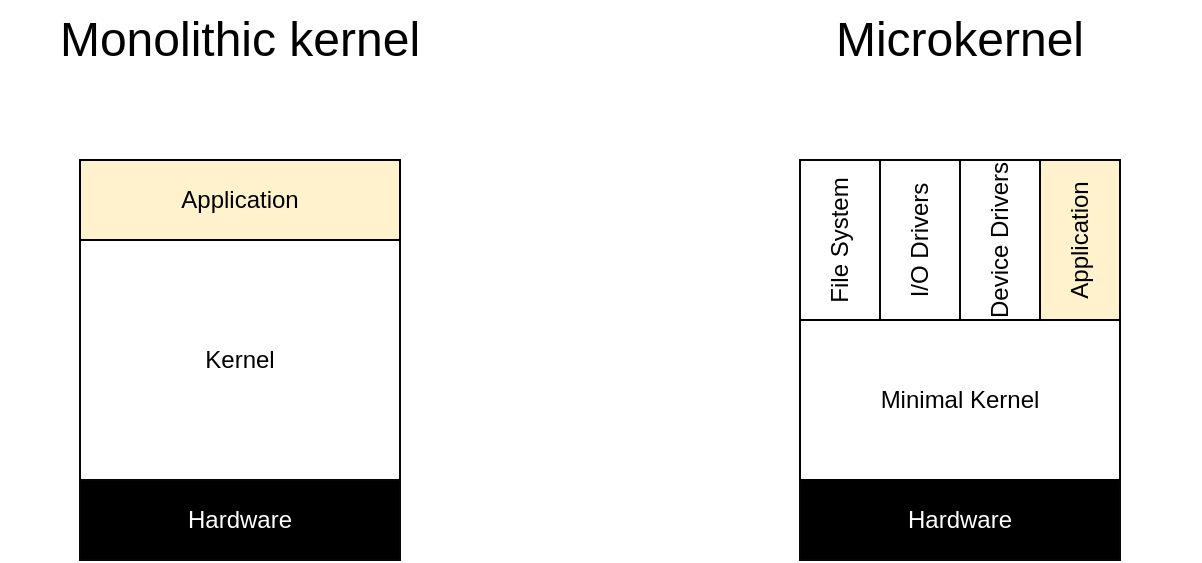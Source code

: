 <mxfile version="10.7.5" type="device"><diagram id="DTJkB2WlhLVEcUrhdZqd" name="Page-1"><mxGraphModel dx="1327" dy="776" grid="1" gridSize="10" guides="1" tooltips="1" connect="1" arrows="1" fold="1" page="1" pageScale="1" pageWidth="827" pageHeight="1169" math="0" shadow="0"><root><mxCell id="0"/><mxCell id="1" parent="0"/><mxCell id="24Zaq1mjrVYwAzOMuMmD-22" value="I/O Drivers&lt;br&gt;" style="rounded=0;whiteSpace=wrap;html=1;strokeColor=#050505;fillColor=#FFFFFF;fontColor=#000000;horizontal=0;" parent="1" vertex="1"><mxGeometry x="560" y="120" width="40" height="80" as="geometry"/></mxCell><mxCell id="24Zaq1mjrVYwAzOMuMmD-21" value="File System" style="rounded=0;whiteSpace=wrap;html=1;strokeColor=#050505;fillColor=#FFFFFF;fontColor=#000000;horizontal=0;" parent="1" vertex="1"><mxGeometry x="520" y="120" width="40" height="80" as="geometry"/></mxCell><mxCell id="24Zaq1mjrVYwAzOMuMmD-20" value="Device Drivers" style="rounded=0;whiteSpace=wrap;html=1;strokeColor=#050505;fillColor=#FFFFFF;fontColor=#000000;horizontal=0;" parent="1" vertex="1"><mxGeometry x="600" y="120" width="40" height="80" as="geometry"/></mxCell><mxCell id="24Zaq1mjrVYwAzOMuMmD-19" value="Kernel&lt;br&gt;" style="rounded=0;whiteSpace=wrap;html=1;strokeColor=#050505;fillColor=#FFFFFF;fontColor=#000000;" parent="1" vertex="1"><mxGeometry x="160" y="160" width="160" height="120" as="geometry"/></mxCell><mxCell id="24Zaq1mjrVYwAzOMuMmD-15" value="Application" style="rounded=0;whiteSpace=wrap;html=1;fillColor=#fff2cc;strokeColor=#050402;horizontal=0;" parent="1" vertex="1"><mxGeometry x="640" y="120" width="40" height="80" as="geometry"/></mxCell><mxCell id="24Zaq1mjrVYwAzOMuMmD-2" value="Hardware" style="rounded=0;whiteSpace=wrap;html=1;fillColor=#000000;strokeColor=#050505;fontColor=#FFFFFF;" parent="1" vertex="1"><mxGeometry x="160" y="280" width="160" height="40" as="geometry"/></mxCell><mxCell id="24Zaq1mjrVYwAzOMuMmD-6" value="Application" style="rounded=0;whiteSpace=wrap;html=1;strokeColor=#000000;fillColor=#fff2cc;" parent="1" vertex="1"><mxGeometry x="160" y="120" width="160" height="40" as="geometry"/></mxCell><mxCell id="24Zaq1mjrVYwAzOMuMmD-9" value="Hardware" style="rounded=0;whiteSpace=wrap;html=1;fillColor=#000000;strokeColor=#050505;fontColor=#FFFFFF;" parent="1" vertex="1"><mxGeometry x="520" y="280" width="160" height="40" as="geometry"/></mxCell><mxCell id="24Zaq1mjrVYwAzOMuMmD-10" value="Minimal Kernel&lt;br&gt;" style="rounded=0;whiteSpace=wrap;html=1;" parent="1" vertex="1"><mxGeometry x="520" y="200" width="160" height="80" as="geometry"/></mxCell><mxCell id="24Zaq1mjrVYwAzOMuMmD-24" value="&lt;font style=&quot;font-size: 24px&quot;&gt;Monolithic kernel&lt;/font&gt;" style="text;html=1;strokeColor=none;fillColor=none;align=center;verticalAlign=middle;whiteSpace=wrap;rounded=0;fontColor=#000000;" parent="1" vertex="1"><mxGeometry x="120" y="40" width="240" height="40" as="geometry"/></mxCell><mxCell id="24Zaq1mjrVYwAzOMuMmD-25" value="Microkernel&lt;br style=&quot;font-size: 24px&quot;&gt;" style="text;html=1;strokeColor=none;fillColor=none;align=center;verticalAlign=middle;whiteSpace=wrap;rounded=0;fontColor=#000000;fontSize=24;" parent="1" vertex="1"><mxGeometry x="480" y="40" width="240" height="40" as="geometry"/></mxCell></root></mxGraphModel></diagram></mxfile>